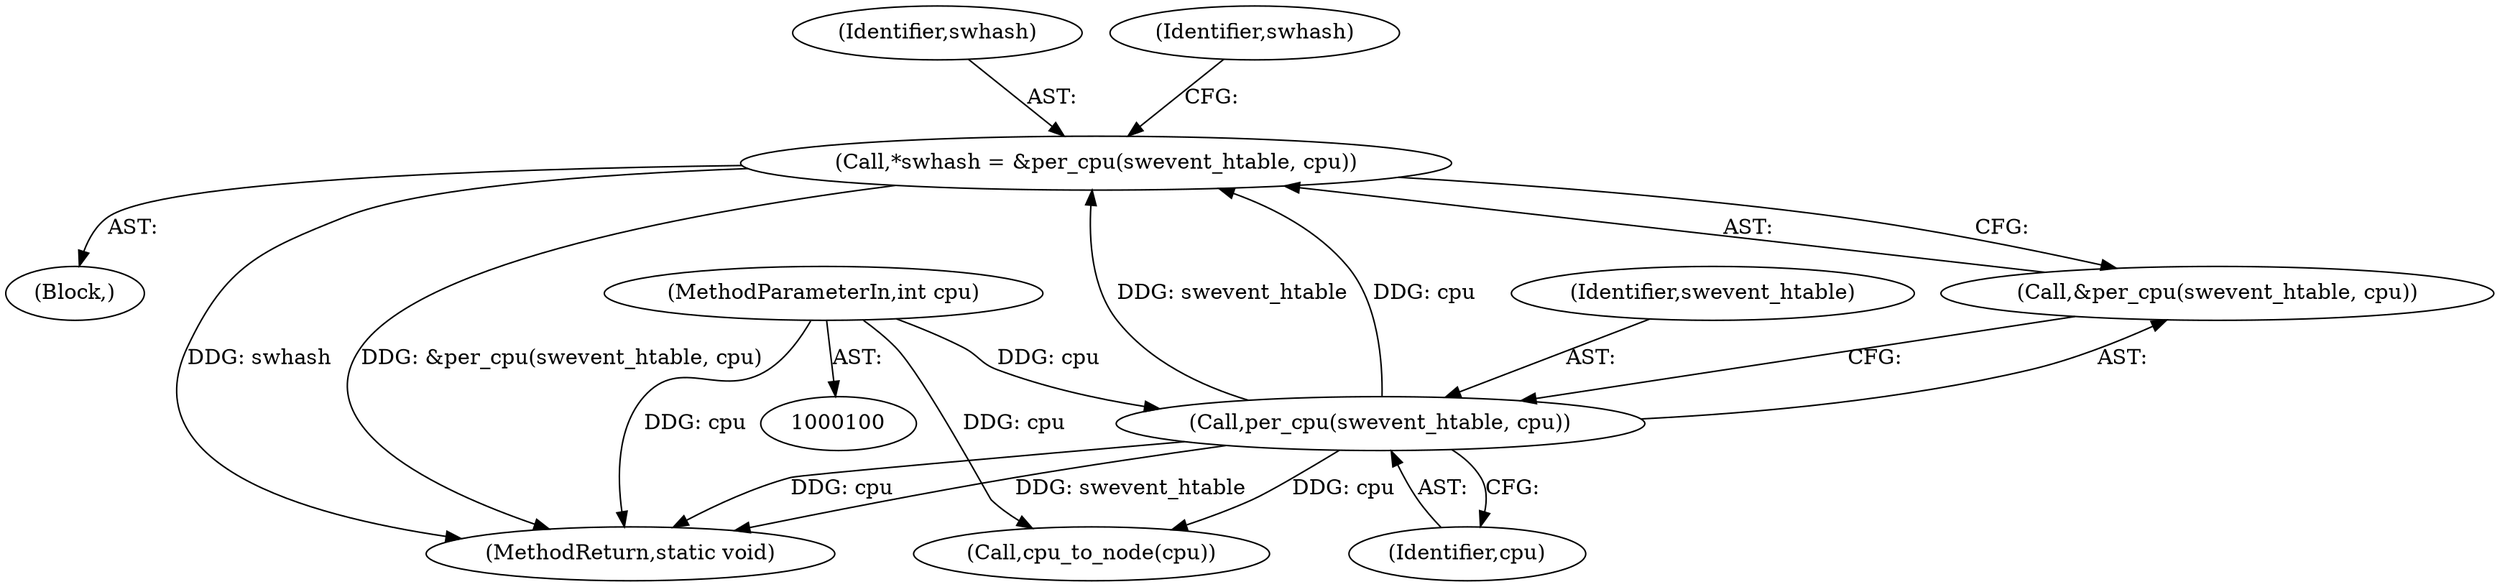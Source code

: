 digraph "0_linux_12ca6ad2e3a896256f086497a7c7406a547ee373_0@pointer" {
"1000104" [label="(Call,*swhash = &per_cpu(swevent_htable, cpu))"];
"1000107" [label="(Call,per_cpu(swevent_htable, cpu))"];
"1000101" [label="(MethodParameterIn,int cpu)"];
"1000102" [label="(Block,)"];
"1000106" [label="(Call,&per_cpu(swevent_htable, cpu))"];
"1000145" [label="(MethodReturn,static void)"];
"1000108" [label="(Identifier,swevent_htable)"];
"1000109" [label="(Identifier,cpu)"];
"1000101" [label="(MethodParameterIn,int cpu)"];
"1000105" [label="(Identifier,swhash)"];
"1000107" [label="(Call,per_cpu(swevent_htable, cpu))"];
"1000113" [label="(Identifier,swhash)"];
"1000130" [label="(Call,cpu_to_node(cpu))"];
"1000104" [label="(Call,*swhash = &per_cpu(swevent_htable, cpu))"];
"1000104" -> "1000102"  [label="AST: "];
"1000104" -> "1000106"  [label="CFG: "];
"1000105" -> "1000104"  [label="AST: "];
"1000106" -> "1000104"  [label="AST: "];
"1000113" -> "1000104"  [label="CFG: "];
"1000104" -> "1000145"  [label="DDG: swhash"];
"1000104" -> "1000145"  [label="DDG: &per_cpu(swevent_htable, cpu)"];
"1000107" -> "1000104"  [label="DDG: swevent_htable"];
"1000107" -> "1000104"  [label="DDG: cpu"];
"1000107" -> "1000106"  [label="AST: "];
"1000107" -> "1000109"  [label="CFG: "];
"1000108" -> "1000107"  [label="AST: "];
"1000109" -> "1000107"  [label="AST: "];
"1000106" -> "1000107"  [label="CFG: "];
"1000107" -> "1000145"  [label="DDG: swevent_htable"];
"1000107" -> "1000145"  [label="DDG: cpu"];
"1000101" -> "1000107"  [label="DDG: cpu"];
"1000107" -> "1000130"  [label="DDG: cpu"];
"1000101" -> "1000100"  [label="AST: "];
"1000101" -> "1000145"  [label="DDG: cpu"];
"1000101" -> "1000130"  [label="DDG: cpu"];
}
